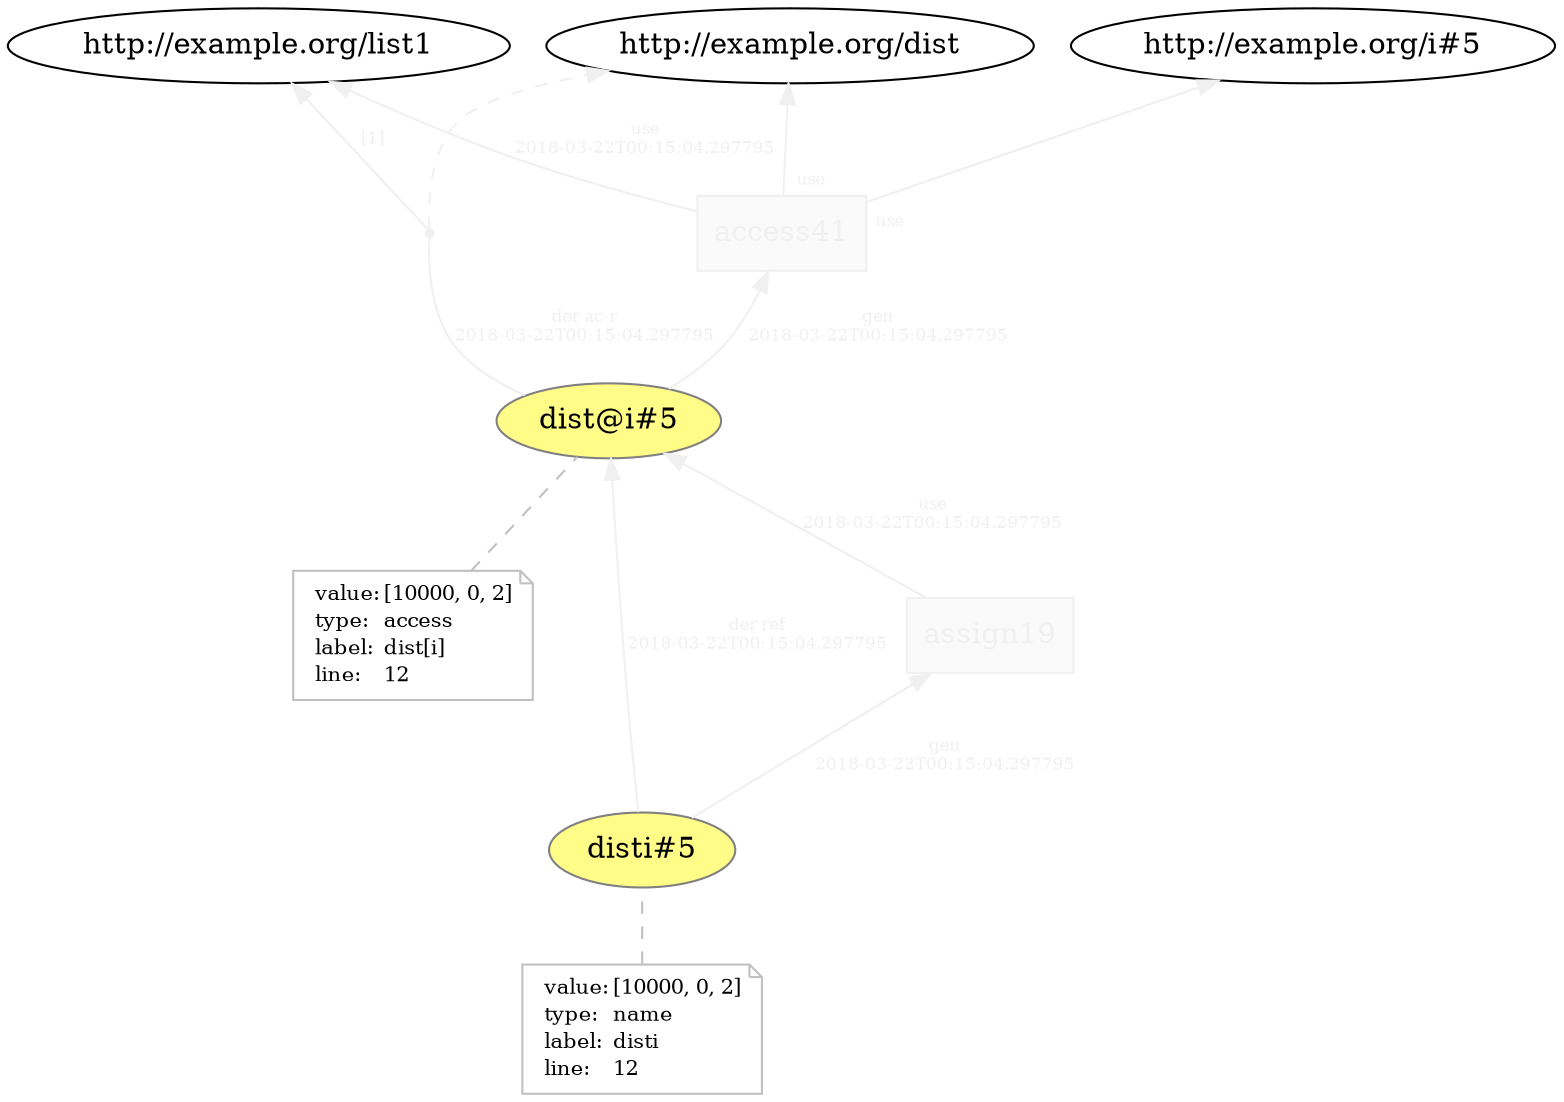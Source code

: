 digraph "PROV" { size="16,12"; rankdir="BT";
"http://example.org/dist@i#5" [fillcolor="#FFFC87",color="#808080",style="filled",label="dist@i#5",URL="http://example.org/dist@i#5"]
"-attrs0" [color="gray",shape="note",fontsize="10",fontcolor="black",label=<<TABLE cellpadding="0" border="0">
	<TR>
	    <TD align="left">value:</TD>
	    <TD align="left">[10000, 0, 2]</TD>
	</TR>
	<TR>
	    <TD align="left">type:</TD>
	    <TD align="left">access</TD>
	</TR>
	<TR>
	    <TD align="left">label:</TD>
	    <TD align="left">dist[i]</TD>
	</TR>
	<TR>
	    <TD align="left">line:</TD>
	    <TD align="left">12</TD>
	</TR>
</TABLE>>]
"-attrs0" -> "http://example.org/dist@i#5" [color="gray",style="dashed",arrowhead="none"]
"http://example.org/access41" [fillcolor="#FAFAFA",color="#F0F0F0",shape="polygon",sides="4",style="filled",fontcolor="#F0F0F0",label="access41",URL="http://example.org/access41"]
"bn0" [shape="point",label="",fontcolor="#F0F0F0",color="#F0F0F0"]
"http://example.org/dist@i#5" -> "bn0" [fontsize="8",distance="1.5",angle="60.0",rotation="20",label="der ac-r
2018-03-22T00:15:04.297795",arrowhead="none",fontcolor="#F0F0F0",color="#F0F0F0"]
"bn0" -> "http://example.org/dist" [style="dashed",fontcolor="#F0F0F0",color="#F0F0F0"]
"bn0" -> "http://example.org/list1" [fontsize="8",distance="1.5",angle="60.0",rotation="20",label="[1]",fontcolor="#F0F0F0",color="#F0F0F0"]
"http://example.org/access41" -> "http://example.org/dist" [labelfontsize="8",labeldistance="1.5",labelangle="60.0",rotation="20",taillabel="use",fontcolor="#F0F0F0",color="#F0F0F0"]
"http://example.org/access41" -> "http://example.org/i#5" [labelfontsize="8",labeldistance="1.5",labelangle="60.0",rotation="20",taillabel="use",fontcolor="#F0F0F0",color="#F0F0F0"]
"http://example.org/disti#5" [fillcolor="#FFFC87",color="#808080",style="filled",label="disti#5",URL="http://example.org/disti#5"]
"-attrs1" [color="gray",shape="note",fontsize="10",fontcolor="black",label=<<TABLE cellpadding="0" border="0">
	<TR>
	    <TD align="left">value:</TD>
	    <TD align="left">[10000, 0, 2]</TD>
	</TR>
	<TR>
	    <TD align="left">type:</TD>
	    <TD align="left">name</TD>
	</TR>
	<TR>
	    <TD align="left">label:</TD>
	    <TD align="left">disti</TD>
	</TR>
	<TR>
	    <TD align="left">line:</TD>
	    <TD align="left">12</TD>
	</TR>
</TABLE>>]
"-attrs1" -> "http://example.org/disti#5" [color="gray",style="dashed",arrowhead="none"]
"http://example.org/assign19" [fillcolor="#FAFAFA",color="#F0F0F0",shape="polygon",sides="4",style="filled",fontcolor="#F0F0F0",label="assign19",URL="http://example.org/assign19"]
"http://example.org/disti#5" -> "http://example.org/dist@i#5" [fontsize="8",distance="1.5",angle="60.0",rotation="20",label="der ref
2018-03-22T00:15:04.297795",fontcolor="#F0F0F0",color="#F0F0F0"]
"http://example.org/access41" -> "http://example.org/list1" [fontsize="8",distance="1.5",angle="60.0",rotation="20",label="use
2018-03-22T00:15:04.297795",fontcolor="#F0F0F0",color="#F0F0F0"]
"http://example.org/assign19" -> "http://example.org/dist@i#5" [fontsize="8",distance="1.5",angle="60.0",rotation="20",label="use
2018-03-22T00:15:04.297795",fontcolor="#F0F0F0",color="#F0F0F0"]
"http://example.org/dist@i#5" -> "http://example.org/access41" [fontsize="8",distance="1.5",angle="60.0",rotation="20",label="gen
2018-03-22T00:15:04.297795",fontcolor="#F0F0F0",color="#F0F0F0"]
"http://example.org/disti#5" -> "http://example.org/assign19" [fontsize="8",distance="1.5",angle="60.0",rotation="20",label="gen
2018-03-22T00:15:04.297795",fontcolor="#F0F0F0",color="#F0F0F0"]
}